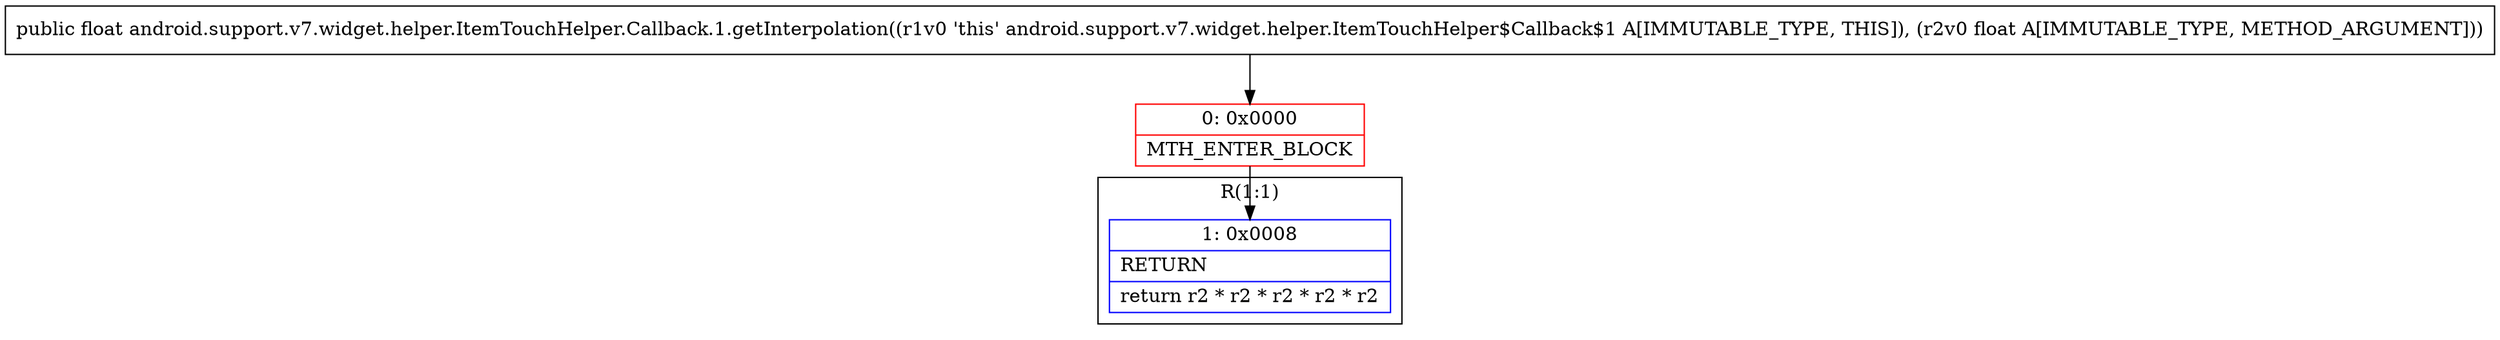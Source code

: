 digraph "CFG forandroid.support.v7.widget.helper.ItemTouchHelper.Callback.1.getInterpolation(F)F" {
subgraph cluster_Region_1103182966 {
label = "R(1:1)";
node [shape=record,color=blue];
Node_1 [shape=record,label="{1\:\ 0x0008|RETURN\l|return r2 * r2 * r2 * r2 * r2\l}"];
}
Node_0 [shape=record,color=red,label="{0\:\ 0x0000|MTH_ENTER_BLOCK\l}"];
MethodNode[shape=record,label="{public float android.support.v7.widget.helper.ItemTouchHelper.Callback.1.getInterpolation((r1v0 'this' android.support.v7.widget.helper.ItemTouchHelper$Callback$1 A[IMMUTABLE_TYPE, THIS]), (r2v0 float A[IMMUTABLE_TYPE, METHOD_ARGUMENT])) }"];
MethodNode -> Node_0;
Node_0 -> Node_1;
}

